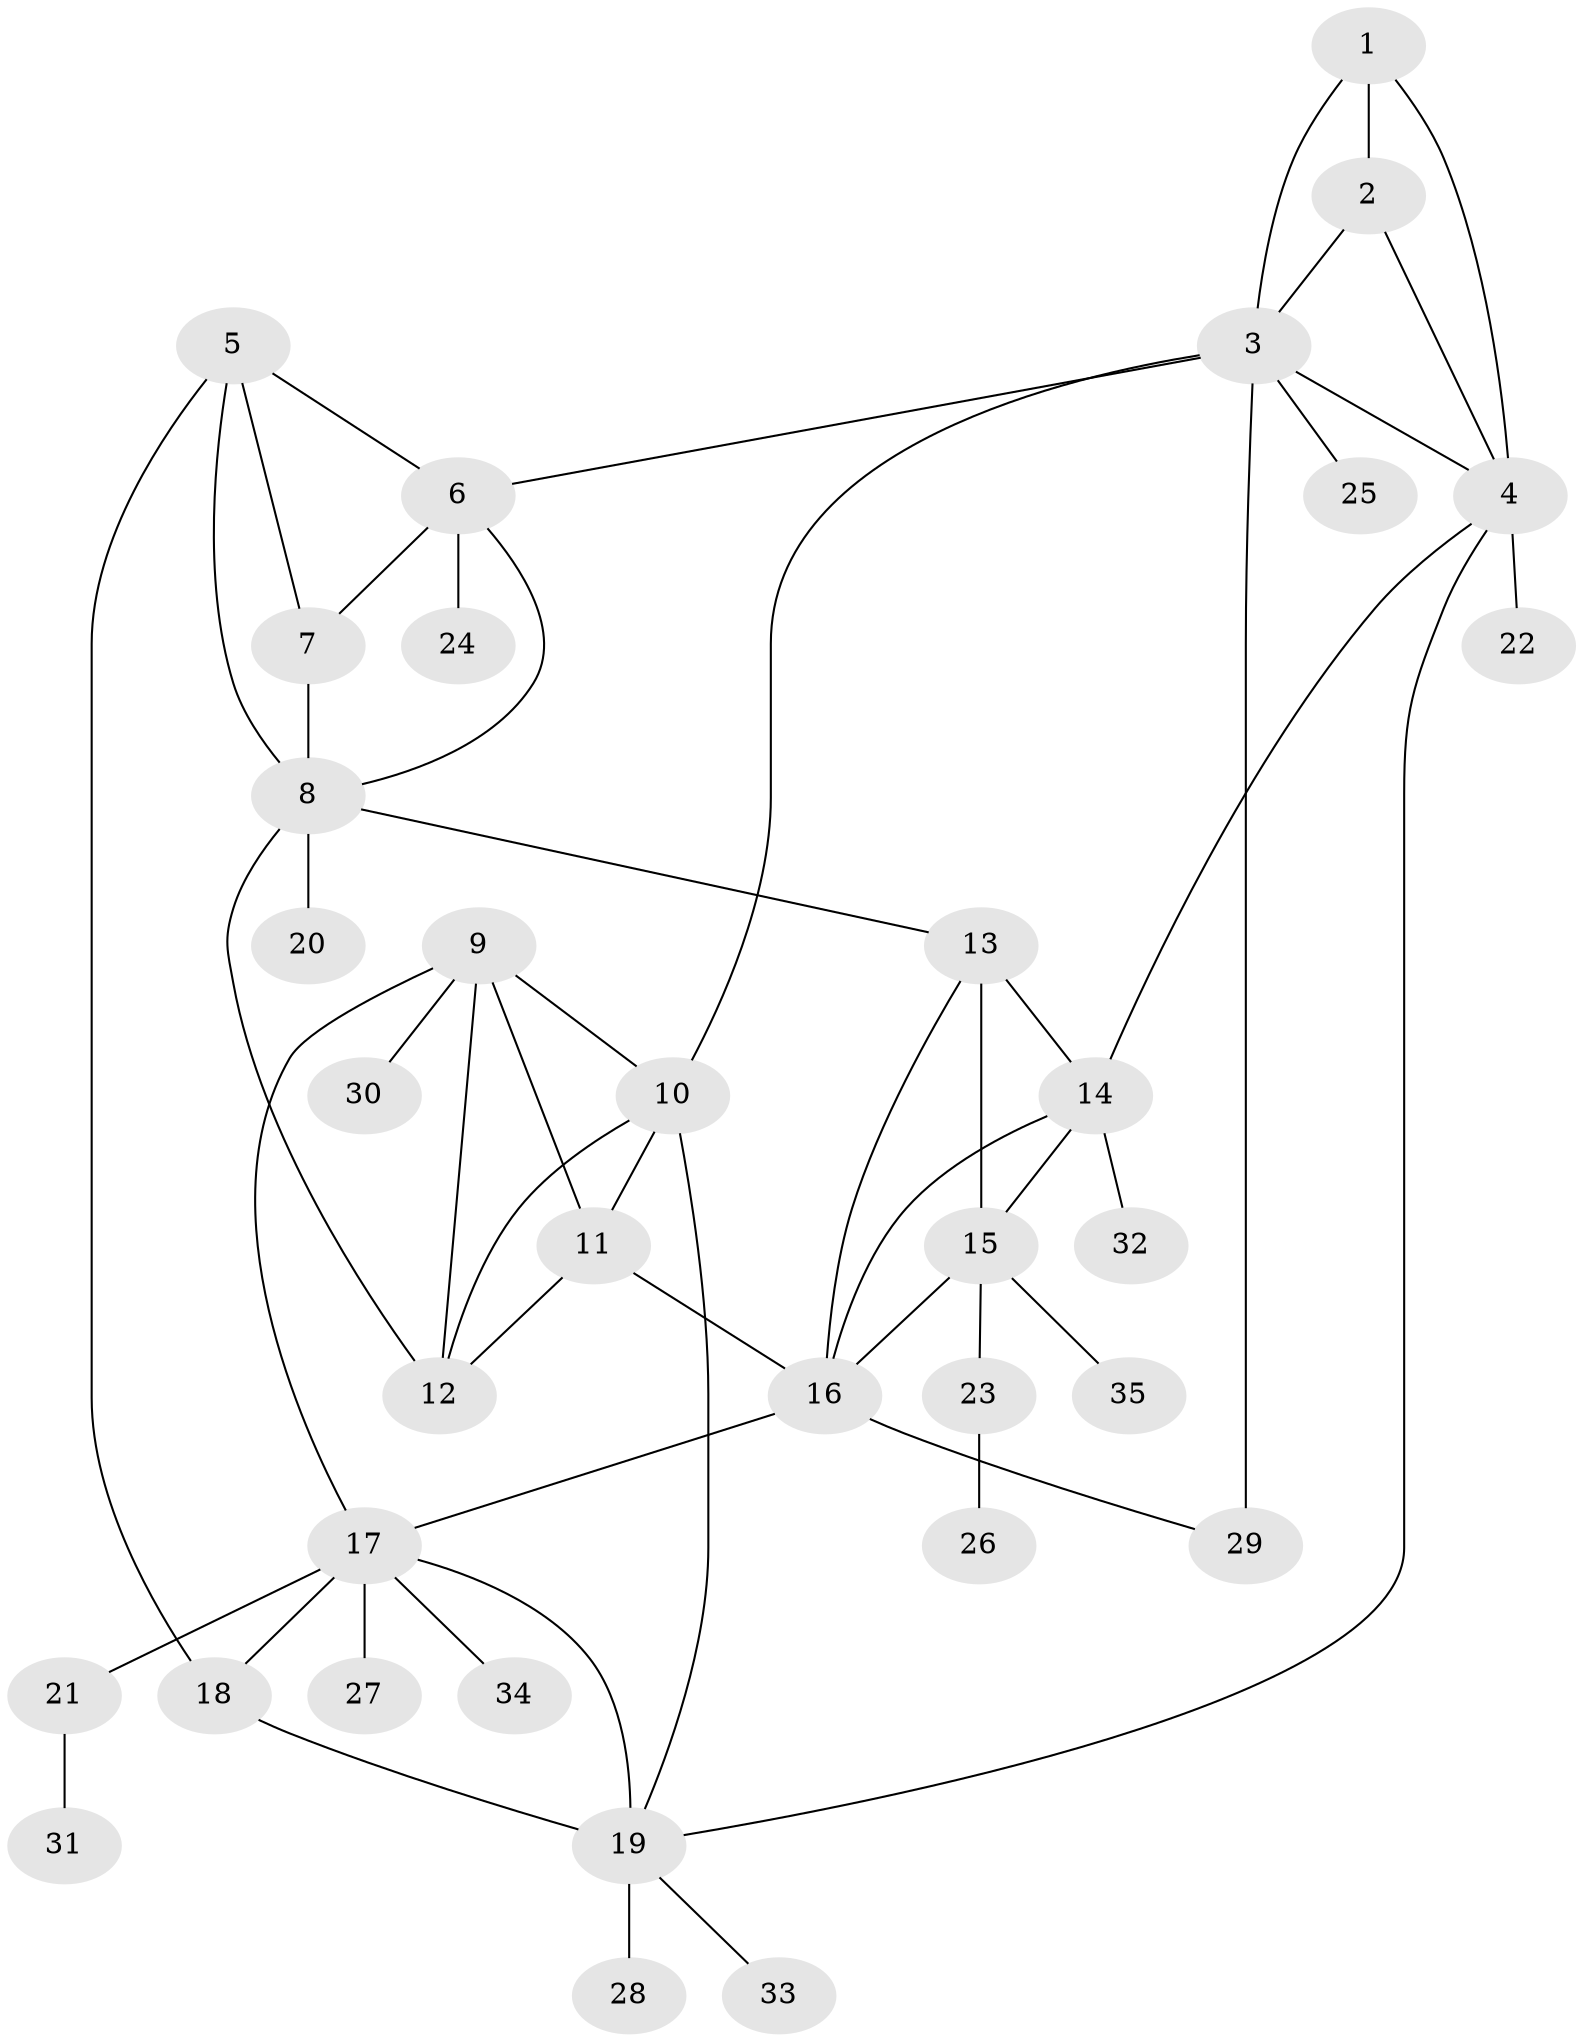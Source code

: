 // original degree distribution, {4: 0.06976744186046512, 9: 0.011627906976744186, 10: 0.03488372093023256, 7: 0.06976744186046512, 8: 0.023255813953488372, 6: 0.011627906976744186, 5: 0.011627906976744186, 2: 0.16279069767441862, 3: 0.023255813953488372, 1: 0.5813953488372093}
// Generated by graph-tools (version 1.1) at 2025/52/03/04/25 22:52:48]
// undirected, 35 vertices, 55 edges
graph export_dot {
  node [color=gray90,style=filled];
  1;
  2;
  3;
  4;
  5;
  6;
  7;
  8;
  9;
  10;
  11;
  12;
  13;
  14;
  15;
  16;
  17;
  18;
  19;
  20;
  21;
  22;
  23;
  24;
  25;
  26;
  27;
  28;
  29;
  30;
  31;
  32;
  33;
  34;
  35;
  1 -- 2 [weight=1.0];
  1 -- 3 [weight=1.0];
  1 -- 4 [weight=1.0];
  2 -- 3 [weight=1.0];
  2 -- 4 [weight=1.0];
  3 -- 4 [weight=1.0];
  3 -- 6 [weight=1.0];
  3 -- 10 [weight=1.0];
  3 -- 25 [weight=1.0];
  3 -- 29 [weight=2.0];
  4 -- 14 [weight=1.0];
  4 -- 19 [weight=1.0];
  4 -- 22 [weight=1.0];
  5 -- 6 [weight=1.0];
  5 -- 7 [weight=1.0];
  5 -- 8 [weight=1.0];
  5 -- 18 [weight=1.0];
  6 -- 7 [weight=1.0];
  6 -- 8 [weight=1.0];
  6 -- 24 [weight=1.0];
  7 -- 8 [weight=1.0];
  8 -- 12 [weight=1.0];
  8 -- 13 [weight=1.0];
  8 -- 20 [weight=1.0];
  9 -- 10 [weight=1.0];
  9 -- 11 [weight=1.0];
  9 -- 12 [weight=1.0];
  9 -- 17 [weight=1.0];
  9 -- 30 [weight=1.0];
  10 -- 11 [weight=2.0];
  10 -- 12 [weight=1.0];
  10 -- 19 [weight=1.0];
  11 -- 12 [weight=1.0];
  11 -- 16 [weight=1.0];
  13 -- 14 [weight=1.0];
  13 -- 15 [weight=5.0];
  13 -- 16 [weight=1.0];
  14 -- 15 [weight=1.0];
  14 -- 16 [weight=1.0];
  14 -- 32 [weight=1.0];
  15 -- 16 [weight=1.0];
  15 -- 23 [weight=1.0];
  15 -- 35 [weight=1.0];
  16 -- 17 [weight=1.0];
  16 -- 29 [weight=1.0];
  17 -- 18 [weight=2.0];
  17 -- 19 [weight=2.0];
  17 -- 21 [weight=1.0];
  17 -- 27 [weight=1.0];
  17 -- 34 [weight=1.0];
  18 -- 19 [weight=1.0];
  19 -- 28 [weight=3.0];
  19 -- 33 [weight=1.0];
  21 -- 31 [weight=1.0];
  23 -- 26 [weight=1.0];
}
